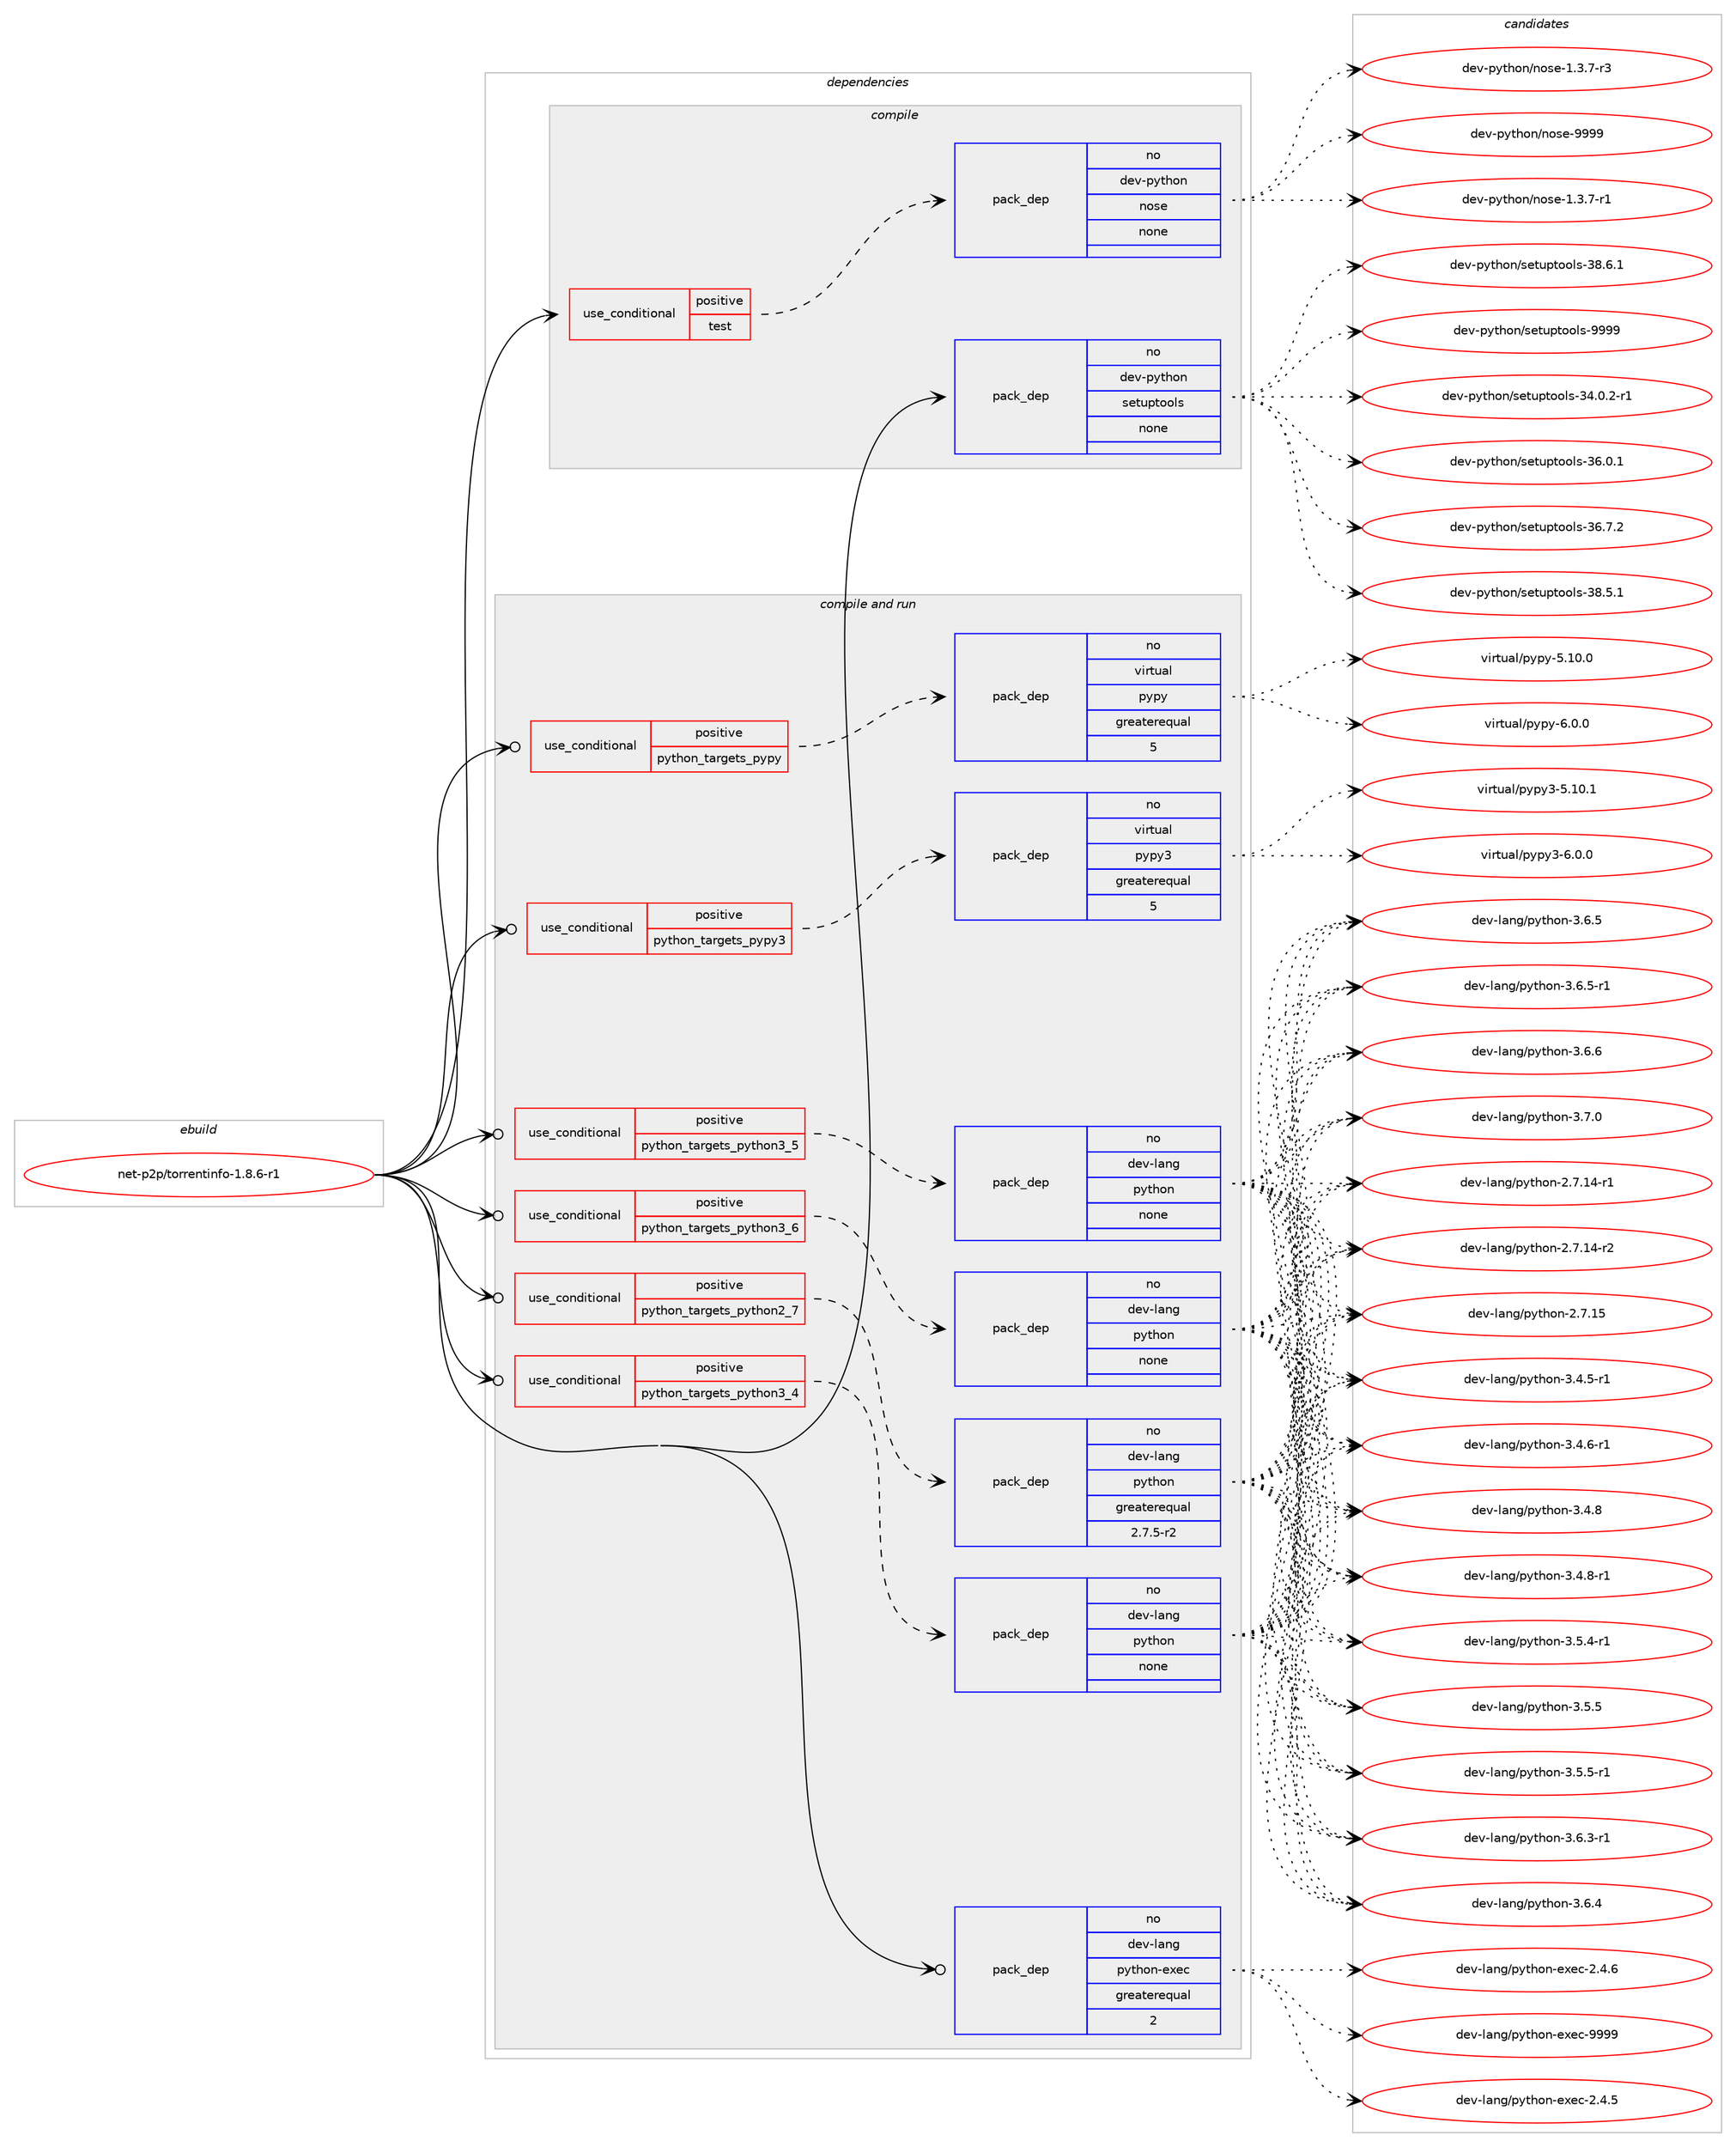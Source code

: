 digraph prolog {

# *************
# Graph options
# *************

newrank=true;
concentrate=true;
compound=true;
graph [rankdir=LR,fontname=Helvetica,fontsize=10,ranksep=1.5];#, ranksep=2.5, nodesep=0.2];
edge  [arrowhead=vee];
node  [fontname=Helvetica,fontsize=10];

# **********
# The ebuild
# **********

subgraph cluster_leftcol {
color=gray;
rank=same;
label=<<i>ebuild</i>>;
id [label="net-p2p/torrentinfo-1.8.6-r1", color=red, width=4, href="../net-p2p/torrentinfo-1.8.6-r1.svg"];
}

# ****************
# The dependencies
# ****************

subgraph cluster_midcol {
color=gray;
label=<<i>dependencies</i>>;
subgraph cluster_compile {
fillcolor="#eeeeee";
style=filled;
label=<<i>compile</i>>;
subgraph cond399 {
dependency1433 [label=<<TABLE BORDER="0" CELLBORDER="1" CELLSPACING="0" CELLPADDING="4"><TR><TD ROWSPAN="3" CELLPADDING="10">use_conditional</TD></TR><TR><TD>positive</TD></TR><TR><TD>test</TD></TR></TABLE>>, shape=none, color=red];
subgraph pack1010 {
dependency1434 [label=<<TABLE BORDER="0" CELLBORDER="1" CELLSPACING="0" CELLPADDING="4" WIDTH="220"><TR><TD ROWSPAN="6" CELLPADDING="30">pack_dep</TD></TR><TR><TD WIDTH="110">no</TD></TR><TR><TD>dev-python</TD></TR><TR><TD>nose</TD></TR><TR><TD>none</TD></TR><TR><TD></TD></TR></TABLE>>, shape=none, color=blue];
}
dependency1433:e -> dependency1434:w [weight=20,style="dashed",arrowhead="vee"];
}
id:e -> dependency1433:w [weight=20,style="solid",arrowhead="vee"];
subgraph pack1011 {
dependency1435 [label=<<TABLE BORDER="0" CELLBORDER="1" CELLSPACING="0" CELLPADDING="4" WIDTH="220"><TR><TD ROWSPAN="6" CELLPADDING="30">pack_dep</TD></TR><TR><TD WIDTH="110">no</TD></TR><TR><TD>dev-python</TD></TR><TR><TD>setuptools</TD></TR><TR><TD>none</TD></TR><TR><TD></TD></TR></TABLE>>, shape=none, color=blue];
}
id:e -> dependency1435:w [weight=20,style="solid",arrowhead="vee"];
}
subgraph cluster_compileandrun {
fillcolor="#eeeeee";
style=filled;
label=<<i>compile and run</i>>;
subgraph cond400 {
dependency1436 [label=<<TABLE BORDER="0" CELLBORDER="1" CELLSPACING="0" CELLPADDING="4"><TR><TD ROWSPAN="3" CELLPADDING="10">use_conditional</TD></TR><TR><TD>positive</TD></TR><TR><TD>python_targets_pypy</TD></TR></TABLE>>, shape=none, color=red];
subgraph pack1012 {
dependency1437 [label=<<TABLE BORDER="0" CELLBORDER="1" CELLSPACING="0" CELLPADDING="4" WIDTH="220"><TR><TD ROWSPAN="6" CELLPADDING="30">pack_dep</TD></TR><TR><TD WIDTH="110">no</TD></TR><TR><TD>virtual</TD></TR><TR><TD>pypy</TD></TR><TR><TD>greaterequal</TD></TR><TR><TD>5</TD></TR></TABLE>>, shape=none, color=blue];
}
dependency1436:e -> dependency1437:w [weight=20,style="dashed",arrowhead="vee"];
}
id:e -> dependency1436:w [weight=20,style="solid",arrowhead="odotvee"];
subgraph cond401 {
dependency1438 [label=<<TABLE BORDER="0" CELLBORDER="1" CELLSPACING="0" CELLPADDING="4"><TR><TD ROWSPAN="3" CELLPADDING="10">use_conditional</TD></TR><TR><TD>positive</TD></TR><TR><TD>python_targets_pypy3</TD></TR></TABLE>>, shape=none, color=red];
subgraph pack1013 {
dependency1439 [label=<<TABLE BORDER="0" CELLBORDER="1" CELLSPACING="0" CELLPADDING="4" WIDTH="220"><TR><TD ROWSPAN="6" CELLPADDING="30">pack_dep</TD></TR><TR><TD WIDTH="110">no</TD></TR><TR><TD>virtual</TD></TR><TR><TD>pypy3</TD></TR><TR><TD>greaterequal</TD></TR><TR><TD>5</TD></TR></TABLE>>, shape=none, color=blue];
}
dependency1438:e -> dependency1439:w [weight=20,style="dashed",arrowhead="vee"];
}
id:e -> dependency1438:w [weight=20,style="solid",arrowhead="odotvee"];
subgraph cond402 {
dependency1440 [label=<<TABLE BORDER="0" CELLBORDER="1" CELLSPACING="0" CELLPADDING="4"><TR><TD ROWSPAN="3" CELLPADDING="10">use_conditional</TD></TR><TR><TD>positive</TD></TR><TR><TD>python_targets_python2_7</TD></TR></TABLE>>, shape=none, color=red];
subgraph pack1014 {
dependency1441 [label=<<TABLE BORDER="0" CELLBORDER="1" CELLSPACING="0" CELLPADDING="4" WIDTH="220"><TR><TD ROWSPAN="6" CELLPADDING="30">pack_dep</TD></TR><TR><TD WIDTH="110">no</TD></TR><TR><TD>dev-lang</TD></TR><TR><TD>python</TD></TR><TR><TD>greaterequal</TD></TR><TR><TD>2.7.5-r2</TD></TR></TABLE>>, shape=none, color=blue];
}
dependency1440:e -> dependency1441:w [weight=20,style="dashed",arrowhead="vee"];
}
id:e -> dependency1440:w [weight=20,style="solid",arrowhead="odotvee"];
subgraph cond403 {
dependency1442 [label=<<TABLE BORDER="0" CELLBORDER="1" CELLSPACING="0" CELLPADDING="4"><TR><TD ROWSPAN="3" CELLPADDING="10">use_conditional</TD></TR><TR><TD>positive</TD></TR><TR><TD>python_targets_python3_4</TD></TR></TABLE>>, shape=none, color=red];
subgraph pack1015 {
dependency1443 [label=<<TABLE BORDER="0" CELLBORDER="1" CELLSPACING="0" CELLPADDING="4" WIDTH="220"><TR><TD ROWSPAN="6" CELLPADDING="30">pack_dep</TD></TR><TR><TD WIDTH="110">no</TD></TR><TR><TD>dev-lang</TD></TR><TR><TD>python</TD></TR><TR><TD>none</TD></TR><TR><TD></TD></TR></TABLE>>, shape=none, color=blue];
}
dependency1442:e -> dependency1443:w [weight=20,style="dashed",arrowhead="vee"];
}
id:e -> dependency1442:w [weight=20,style="solid",arrowhead="odotvee"];
subgraph cond404 {
dependency1444 [label=<<TABLE BORDER="0" CELLBORDER="1" CELLSPACING="0" CELLPADDING="4"><TR><TD ROWSPAN="3" CELLPADDING="10">use_conditional</TD></TR><TR><TD>positive</TD></TR><TR><TD>python_targets_python3_5</TD></TR></TABLE>>, shape=none, color=red];
subgraph pack1016 {
dependency1445 [label=<<TABLE BORDER="0" CELLBORDER="1" CELLSPACING="0" CELLPADDING="4" WIDTH="220"><TR><TD ROWSPAN="6" CELLPADDING="30">pack_dep</TD></TR><TR><TD WIDTH="110">no</TD></TR><TR><TD>dev-lang</TD></TR><TR><TD>python</TD></TR><TR><TD>none</TD></TR><TR><TD></TD></TR></TABLE>>, shape=none, color=blue];
}
dependency1444:e -> dependency1445:w [weight=20,style="dashed",arrowhead="vee"];
}
id:e -> dependency1444:w [weight=20,style="solid",arrowhead="odotvee"];
subgraph cond405 {
dependency1446 [label=<<TABLE BORDER="0" CELLBORDER="1" CELLSPACING="0" CELLPADDING="4"><TR><TD ROWSPAN="3" CELLPADDING="10">use_conditional</TD></TR><TR><TD>positive</TD></TR><TR><TD>python_targets_python3_6</TD></TR></TABLE>>, shape=none, color=red];
subgraph pack1017 {
dependency1447 [label=<<TABLE BORDER="0" CELLBORDER="1" CELLSPACING="0" CELLPADDING="4" WIDTH="220"><TR><TD ROWSPAN="6" CELLPADDING="30">pack_dep</TD></TR><TR><TD WIDTH="110">no</TD></TR><TR><TD>dev-lang</TD></TR><TR><TD>python</TD></TR><TR><TD>none</TD></TR><TR><TD></TD></TR></TABLE>>, shape=none, color=blue];
}
dependency1446:e -> dependency1447:w [weight=20,style="dashed",arrowhead="vee"];
}
id:e -> dependency1446:w [weight=20,style="solid",arrowhead="odotvee"];
subgraph pack1018 {
dependency1448 [label=<<TABLE BORDER="0" CELLBORDER="1" CELLSPACING="0" CELLPADDING="4" WIDTH="220"><TR><TD ROWSPAN="6" CELLPADDING="30">pack_dep</TD></TR><TR><TD WIDTH="110">no</TD></TR><TR><TD>dev-lang</TD></TR><TR><TD>python-exec</TD></TR><TR><TD>greaterequal</TD></TR><TR><TD>2</TD></TR></TABLE>>, shape=none, color=blue];
}
id:e -> dependency1448:w [weight=20,style="solid",arrowhead="odotvee"];
}
subgraph cluster_run {
fillcolor="#eeeeee";
style=filled;
label=<<i>run</i>>;
}
}

# **************
# The candidates
# **************

subgraph cluster_choices {
rank=same;
color=gray;
label=<<i>candidates</i>>;

subgraph choice1010 {
color=black;
nodesep=1;
choice10010111845112121116104111110471101111151014549465146554511449 [label="dev-python/nose-1.3.7-r1", color=red, width=4,href="../dev-python/nose-1.3.7-r1.svg"];
choice10010111845112121116104111110471101111151014549465146554511451 [label="dev-python/nose-1.3.7-r3", color=red, width=4,href="../dev-python/nose-1.3.7-r3.svg"];
choice10010111845112121116104111110471101111151014557575757 [label="dev-python/nose-9999", color=red, width=4,href="../dev-python/nose-9999.svg"];
dependency1434:e -> choice10010111845112121116104111110471101111151014549465146554511449:w [style=dotted,weight="100"];
dependency1434:e -> choice10010111845112121116104111110471101111151014549465146554511451:w [style=dotted,weight="100"];
dependency1434:e -> choice10010111845112121116104111110471101111151014557575757:w [style=dotted,weight="100"];
}
subgraph choice1011 {
color=black;
nodesep=1;
choice1001011184511212111610411111047115101116117112116111111108115455152464846504511449 [label="dev-python/setuptools-34.0.2-r1", color=red, width=4,href="../dev-python/setuptools-34.0.2-r1.svg"];
choice100101118451121211161041111104711510111611711211611111110811545515446484649 [label="dev-python/setuptools-36.0.1", color=red, width=4,href="../dev-python/setuptools-36.0.1.svg"];
choice100101118451121211161041111104711510111611711211611111110811545515446554650 [label="dev-python/setuptools-36.7.2", color=red, width=4,href="../dev-python/setuptools-36.7.2.svg"];
choice100101118451121211161041111104711510111611711211611111110811545515646534649 [label="dev-python/setuptools-38.5.1", color=red, width=4,href="../dev-python/setuptools-38.5.1.svg"];
choice100101118451121211161041111104711510111611711211611111110811545515646544649 [label="dev-python/setuptools-38.6.1", color=red, width=4,href="../dev-python/setuptools-38.6.1.svg"];
choice10010111845112121116104111110471151011161171121161111111081154557575757 [label="dev-python/setuptools-9999", color=red, width=4,href="../dev-python/setuptools-9999.svg"];
dependency1435:e -> choice1001011184511212111610411111047115101116117112116111111108115455152464846504511449:w [style=dotted,weight="100"];
dependency1435:e -> choice100101118451121211161041111104711510111611711211611111110811545515446484649:w [style=dotted,weight="100"];
dependency1435:e -> choice100101118451121211161041111104711510111611711211611111110811545515446554650:w [style=dotted,weight="100"];
dependency1435:e -> choice100101118451121211161041111104711510111611711211611111110811545515646534649:w [style=dotted,weight="100"];
dependency1435:e -> choice100101118451121211161041111104711510111611711211611111110811545515646544649:w [style=dotted,weight="100"];
dependency1435:e -> choice10010111845112121116104111110471151011161171121161111111081154557575757:w [style=dotted,weight="100"];
}
subgraph choice1012 {
color=black;
nodesep=1;
choice118105114116117971084711212111212145534649484648 [label="virtual/pypy-5.10.0", color=red, width=4,href="../virtual/pypy-5.10.0.svg"];
choice1181051141161179710847112121112121455446484648 [label="virtual/pypy-6.0.0", color=red, width=4,href="../virtual/pypy-6.0.0.svg"];
dependency1437:e -> choice118105114116117971084711212111212145534649484648:w [style=dotted,weight="100"];
dependency1437:e -> choice1181051141161179710847112121112121455446484648:w [style=dotted,weight="100"];
}
subgraph choice1013 {
color=black;
nodesep=1;
choice11810511411611797108471121211121215145534649484649 [label="virtual/pypy3-5.10.1", color=red, width=4,href="../virtual/pypy3-5.10.1.svg"];
choice118105114116117971084711212111212151455446484648 [label="virtual/pypy3-6.0.0", color=red, width=4,href="../virtual/pypy3-6.0.0.svg"];
dependency1439:e -> choice11810511411611797108471121211121215145534649484649:w [style=dotted,weight="100"];
dependency1439:e -> choice118105114116117971084711212111212151455446484648:w [style=dotted,weight="100"];
}
subgraph choice1014 {
color=black;
nodesep=1;
choice100101118451089711010347112121116104111110455046554649524511449 [label="dev-lang/python-2.7.14-r1", color=red, width=4,href="../dev-lang/python-2.7.14-r1.svg"];
choice100101118451089711010347112121116104111110455046554649524511450 [label="dev-lang/python-2.7.14-r2", color=red, width=4,href="../dev-lang/python-2.7.14-r2.svg"];
choice10010111845108971101034711212111610411111045504655464953 [label="dev-lang/python-2.7.15", color=red, width=4,href="../dev-lang/python-2.7.15.svg"];
choice1001011184510897110103471121211161041111104551465246534511449 [label="dev-lang/python-3.4.5-r1", color=red, width=4,href="../dev-lang/python-3.4.5-r1.svg"];
choice1001011184510897110103471121211161041111104551465246544511449 [label="dev-lang/python-3.4.6-r1", color=red, width=4,href="../dev-lang/python-3.4.6-r1.svg"];
choice100101118451089711010347112121116104111110455146524656 [label="dev-lang/python-3.4.8", color=red, width=4,href="../dev-lang/python-3.4.8.svg"];
choice1001011184510897110103471121211161041111104551465246564511449 [label="dev-lang/python-3.4.8-r1", color=red, width=4,href="../dev-lang/python-3.4.8-r1.svg"];
choice1001011184510897110103471121211161041111104551465346524511449 [label="dev-lang/python-3.5.4-r1", color=red, width=4,href="../dev-lang/python-3.5.4-r1.svg"];
choice100101118451089711010347112121116104111110455146534653 [label="dev-lang/python-3.5.5", color=red, width=4,href="../dev-lang/python-3.5.5.svg"];
choice1001011184510897110103471121211161041111104551465346534511449 [label="dev-lang/python-3.5.5-r1", color=red, width=4,href="../dev-lang/python-3.5.5-r1.svg"];
choice1001011184510897110103471121211161041111104551465446514511449 [label="dev-lang/python-3.6.3-r1", color=red, width=4,href="../dev-lang/python-3.6.3-r1.svg"];
choice100101118451089711010347112121116104111110455146544652 [label="dev-lang/python-3.6.4", color=red, width=4,href="../dev-lang/python-3.6.4.svg"];
choice100101118451089711010347112121116104111110455146544653 [label="dev-lang/python-3.6.5", color=red, width=4,href="../dev-lang/python-3.6.5.svg"];
choice1001011184510897110103471121211161041111104551465446534511449 [label="dev-lang/python-3.6.5-r1", color=red, width=4,href="../dev-lang/python-3.6.5-r1.svg"];
choice100101118451089711010347112121116104111110455146544654 [label="dev-lang/python-3.6.6", color=red, width=4,href="../dev-lang/python-3.6.6.svg"];
choice100101118451089711010347112121116104111110455146554648 [label="dev-lang/python-3.7.0", color=red, width=4,href="../dev-lang/python-3.7.0.svg"];
dependency1441:e -> choice100101118451089711010347112121116104111110455046554649524511449:w [style=dotted,weight="100"];
dependency1441:e -> choice100101118451089711010347112121116104111110455046554649524511450:w [style=dotted,weight="100"];
dependency1441:e -> choice10010111845108971101034711212111610411111045504655464953:w [style=dotted,weight="100"];
dependency1441:e -> choice1001011184510897110103471121211161041111104551465246534511449:w [style=dotted,weight="100"];
dependency1441:e -> choice1001011184510897110103471121211161041111104551465246544511449:w [style=dotted,weight="100"];
dependency1441:e -> choice100101118451089711010347112121116104111110455146524656:w [style=dotted,weight="100"];
dependency1441:e -> choice1001011184510897110103471121211161041111104551465246564511449:w [style=dotted,weight="100"];
dependency1441:e -> choice1001011184510897110103471121211161041111104551465346524511449:w [style=dotted,weight="100"];
dependency1441:e -> choice100101118451089711010347112121116104111110455146534653:w [style=dotted,weight="100"];
dependency1441:e -> choice1001011184510897110103471121211161041111104551465346534511449:w [style=dotted,weight="100"];
dependency1441:e -> choice1001011184510897110103471121211161041111104551465446514511449:w [style=dotted,weight="100"];
dependency1441:e -> choice100101118451089711010347112121116104111110455146544652:w [style=dotted,weight="100"];
dependency1441:e -> choice100101118451089711010347112121116104111110455146544653:w [style=dotted,weight="100"];
dependency1441:e -> choice1001011184510897110103471121211161041111104551465446534511449:w [style=dotted,weight="100"];
dependency1441:e -> choice100101118451089711010347112121116104111110455146544654:w [style=dotted,weight="100"];
dependency1441:e -> choice100101118451089711010347112121116104111110455146554648:w [style=dotted,weight="100"];
}
subgraph choice1015 {
color=black;
nodesep=1;
choice100101118451089711010347112121116104111110455046554649524511449 [label="dev-lang/python-2.7.14-r1", color=red, width=4,href="../dev-lang/python-2.7.14-r1.svg"];
choice100101118451089711010347112121116104111110455046554649524511450 [label="dev-lang/python-2.7.14-r2", color=red, width=4,href="../dev-lang/python-2.7.14-r2.svg"];
choice10010111845108971101034711212111610411111045504655464953 [label="dev-lang/python-2.7.15", color=red, width=4,href="../dev-lang/python-2.7.15.svg"];
choice1001011184510897110103471121211161041111104551465246534511449 [label="dev-lang/python-3.4.5-r1", color=red, width=4,href="../dev-lang/python-3.4.5-r1.svg"];
choice1001011184510897110103471121211161041111104551465246544511449 [label="dev-lang/python-3.4.6-r1", color=red, width=4,href="../dev-lang/python-3.4.6-r1.svg"];
choice100101118451089711010347112121116104111110455146524656 [label="dev-lang/python-3.4.8", color=red, width=4,href="../dev-lang/python-3.4.8.svg"];
choice1001011184510897110103471121211161041111104551465246564511449 [label="dev-lang/python-3.4.8-r1", color=red, width=4,href="../dev-lang/python-3.4.8-r1.svg"];
choice1001011184510897110103471121211161041111104551465346524511449 [label="dev-lang/python-3.5.4-r1", color=red, width=4,href="../dev-lang/python-3.5.4-r1.svg"];
choice100101118451089711010347112121116104111110455146534653 [label="dev-lang/python-3.5.5", color=red, width=4,href="../dev-lang/python-3.5.5.svg"];
choice1001011184510897110103471121211161041111104551465346534511449 [label="dev-lang/python-3.5.5-r1", color=red, width=4,href="../dev-lang/python-3.5.5-r1.svg"];
choice1001011184510897110103471121211161041111104551465446514511449 [label="dev-lang/python-3.6.3-r1", color=red, width=4,href="../dev-lang/python-3.6.3-r1.svg"];
choice100101118451089711010347112121116104111110455146544652 [label="dev-lang/python-3.6.4", color=red, width=4,href="../dev-lang/python-3.6.4.svg"];
choice100101118451089711010347112121116104111110455146544653 [label="dev-lang/python-3.6.5", color=red, width=4,href="../dev-lang/python-3.6.5.svg"];
choice1001011184510897110103471121211161041111104551465446534511449 [label="dev-lang/python-3.6.5-r1", color=red, width=4,href="../dev-lang/python-3.6.5-r1.svg"];
choice100101118451089711010347112121116104111110455146544654 [label="dev-lang/python-3.6.6", color=red, width=4,href="../dev-lang/python-3.6.6.svg"];
choice100101118451089711010347112121116104111110455146554648 [label="dev-lang/python-3.7.0", color=red, width=4,href="../dev-lang/python-3.7.0.svg"];
dependency1443:e -> choice100101118451089711010347112121116104111110455046554649524511449:w [style=dotted,weight="100"];
dependency1443:e -> choice100101118451089711010347112121116104111110455046554649524511450:w [style=dotted,weight="100"];
dependency1443:e -> choice10010111845108971101034711212111610411111045504655464953:w [style=dotted,weight="100"];
dependency1443:e -> choice1001011184510897110103471121211161041111104551465246534511449:w [style=dotted,weight="100"];
dependency1443:e -> choice1001011184510897110103471121211161041111104551465246544511449:w [style=dotted,weight="100"];
dependency1443:e -> choice100101118451089711010347112121116104111110455146524656:w [style=dotted,weight="100"];
dependency1443:e -> choice1001011184510897110103471121211161041111104551465246564511449:w [style=dotted,weight="100"];
dependency1443:e -> choice1001011184510897110103471121211161041111104551465346524511449:w [style=dotted,weight="100"];
dependency1443:e -> choice100101118451089711010347112121116104111110455146534653:w [style=dotted,weight="100"];
dependency1443:e -> choice1001011184510897110103471121211161041111104551465346534511449:w [style=dotted,weight="100"];
dependency1443:e -> choice1001011184510897110103471121211161041111104551465446514511449:w [style=dotted,weight="100"];
dependency1443:e -> choice100101118451089711010347112121116104111110455146544652:w [style=dotted,weight="100"];
dependency1443:e -> choice100101118451089711010347112121116104111110455146544653:w [style=dotted,weight="100"];
dependency1443:e -> choice1001011184510897110103471121211161041111104551465446534511449:w [style=dotted,weight="100"];
dependency1443:e -> choice100101118451089711010347112121116104111110455146544654:w [style=dotted,weight="100"];
dependency1443:e -> choice100101118451089711010347112121116104111110455146554648:w [style=dotted,weight="100"];
}
subgraph choice1016 {
color=black;
nodesep=1;
choice100101118451089711010347112121116104111110455046554649524511449 [label="dev-lang/python-2.7.14-r1", color=red, width=4,href="../dev-lang/python-2.7.14-r1.svg"];
choice100101118451089711010347112121116104111110455046554649524511450 [label="dev-lang/python-2.7.14-r2", color=red, width=4,href="../dev-lang/python-2.7.14-r2.svg"];
choice10010111845108971101034711212111610411111045504655464953 [label="dev-lang/python-2.7.15", color=red, width=4,href="../dev-lang/python-2.7.15.svg"];
choice1001011184510897110103471121211161041111104551465246534511449 [label="dev-lang/python-3.4.5-r1", color=red, width=4,href="../dev-lang/python-3.4.5-r1.svg"];
choice1001011184510897110103471121211161041111104551465246544511449 [label="dev-lang/python-3.4.6-r1", color=red, width=4,href="../dev-lang/python-3.4.6-r1.svg"];
choice100101118451089711010347112121116104111110455146524656 [label="dev-lang/python-3.4.8", color=red, width=4,href="../dev-lang/python-3.4.8.svg"];
choice1001011184510897110103471121211161041111104551465246564511449 [label="dev-lang/python-3.4.8-r1", color=red, width=4,href="../dev-lang/python-3.4.8-r1.svg"];
choice1001011184510897110103471121211161041111104551465346524511449 [label="dev-lang/python-3.5.4-r1", color=red, width=4,href="../dev-lang/python-3.5.4-r1.svg"];
choice100101118451089711010347112121116104111110455146534653 [label="dev-lang/python-3.5.5", color=red, width=4,href="../dev-lang/python-3.5.5.svg"];
choice1001011184510897110103471121211161041111104551465346534511449 [label="dev-lang/python-3.5.5-r1", color=red, width=4,href="../dev-lang/python-3.5.5-r1.svg"];
choice1001011184510897110103471121211161041111104551465446514511449 [label="dev-lang/python-3.6.3-r1", color=red, width=4,href="../dev-lang/python-3.6.3-r1.svg"];
choice100101118451089711010347112121116104111110455146544652 [label="dev-lang/python-3.6.4", color=red, width=4,href="../dev-lang/python-3.6.4.svg"];
choice100101118451089711010347112121116104111110455146544653 [label="dev-lang/python-3.6.5", color=red, width=4,href="../dev-lang/python-3.6.5.svg"];
choice1001011184510897110103471121211161041111104551465446534511449 [label="dev-lang/python-3.6.5-r1", color=red, width=4,href="../dev-lang/python-3.6.5-r1.svg"];
choice100101118451089711010347112121116104111110455146544654 [label="dev-lang/python-3.6.6", color=red, width=4,href="../dev-lang/python-3.6.6.svg"];
choice100101118451089711010347112121116104111110455146554648 [label="dev-lang/python-3.7.0", color=red, width=4,href="../dev-lang/python-3.7.0.svg"];
dependency1445:e -> choice100101118451089711010347112121116104111110455046554649524511449:w [style=dotted,weight="100"];
dependency1445:e -> choice100101118451089711010347112121116104111110455046554649524511450:w [style=dotted,weight="100"];
dependency1445:e -> choice10010111845108971101034711212111610411111045504655464953:w [style=dotted,weight="100"];
dependency1445:e -> choice1001011184510897110103471121211161041111104551465246534511449:w [style=dotted,weight="100"];
dependency1445:e -> choice1001011184510897110103471121211161041111104551465246544511449:w [style=dotted,weight="100"];
dependency1445:e -> choice100101118451089711010347112121116104111110455146524656:w [style=dotted,weight="100"];
dependency1445:e -> choice1001011184510897110103471121211161041111104551465246564511449:w [style=dotted,weight="100"];
dependency1445:e -> choice1001011184510897110103471121211161041111104551465346524511449:w [style=dotted,weight="100"];
dependency1445:e -> choice100101118451089711010347112121116104111110455146534653:w [style=dotted,weight="100"];
dependency1445:e -> choice1001011184510897110103471121211161041111104551465346534511449:w [style=dotted,weight="100"];
dependency1445:e -> choice1001011184510897110103471121211161041111104551465446514511449:w [style=dotted,weight="100"];
dependency1445:e -> choice100101118451089711010347112121116104111110455146544652:w [style=dotted,weight="100"];
dependency1445:e -> choice100101118451089711010347112121116104111110455146544653:w [style=dotted,weight="100"];
dependency1445:e -> choice1001011184510897110103471121211161041111104551465446534511449:w [style=dotted,weight="100"];
dependency1445:e -> choice100101118451089711010347112121116104111110455146544654:w [style=dotted,weight="100"];
dependency1445:e -> choice100101118451089711010347112121116104111110455146554648:w [style=dotted,weight="100"];
}
subgraph choice1017 {
color=black;
nodesep=1;
choice100101118451089711010347112121116104111110455046554649524511449 [label="dev-lang/python-2.7.14-r1", color=red, width=4,href="../dev-lang/python-2.7.14-r1.svg"];
choice100101118451089711010347112121116104111110455046554649524511450 [label="dev-lang/python-2.7.14-r2", color=red, width=4,href="../dev-lang/python-2.7.14-r2.svg"];
choice10010111845108971101034711212111610411111045504655464953 [label="dev-lang/python-2.7.15", color=red, width=4,href="../dev-lang/python-2.7.15.svg"];
choice1001011184510897110103471121211161041111104551465246534511449 [label="dev-lang/python-3.4.5-r1", color=red, width=4,href="../dev-lang/python-3.4.5-r1.svg"];
choice1001011184510897110103471121211161041111104551465246544511449 [label="dev-lang/python-3.4.6-r1", color=red, width=4,href="../dev-lang/python-3.4.6-r1.svg"];
choice100101118451089711010347112121116104111110455146524656 [label="dev-lang/python-3.4.8", color=red, width=4,href="../dev-lang/python-3.4.8.svg"];
choice1001011184510897110103471121211161041111104551465246564511449 [label="dev-lang/python-3.4.8-r1", color=red, width=4,href="../dev-lang/python-3.4.8-r1.svg"];
choice1001011184510897110103471121211161041111104551465346524511449 [label="dev-lang/python-3.5.4-r1", color=red, width=4,href="../dev-lang/python-3.5.4-r1.svg"];
choice100101118451089711010347112121116104111110455146534653 [label="dev-lang/python-3.5.5", color=red, width=4,href="../dev-lang/python-3.5.5.svg"];
choice1001011184510897110103471121211161041111104551465346534511449 [label="dev-lang/python-3.5.5-r1", color=red, width=4,href="../dev-lang/python-3.5.5-r1.svg"];
choice1001011184510897110103471121211161041111104551465446514511449 [label="dev-lang/python-3.6.3-r1", color=red, width=4,href="../dev-lang/python-3.6.3-r1.svg"];
choice100101118451089711010347112121116104111110455146544652 [label="dev-lang/python-3.6.4", color=red, width=4,href="../dev-lang/python-3.6.4.svg"];
choice100101118451089711010347112121116104111110455146544653 [label="dev-lang/python-3.6.5", color=red, width=4,href="../dev-lang/python-3.6.5.svg"];
choice1001011184510897110103471121211161041111104551465446534511449 [label="dev-lang/python-3.6.5-r1", color=red, width=4,href="../dev-lang/python-3.6.5-r1.svg"];
choice100101118451089711010347112121116104111110455146544654 [label="dev-lang/python-3.6.6", color=red, width=4,href="../dev-lang/python-3.6.6.svg"];
choice100101118451089711010347112121116104111110455146554648 [label="dev-lang/python-3.7.0", color=red, width=4,href="../dev-lang/python-3.7.0.svg"];
dependency1447:e -> choice100101118451089711010347112121116104111110455046554649524511449:w [style=dotted,weight="100"];
dependency1447:e -> choice100101118451089711010347112121116104111110455046554649524511450:w [style=dotted,weight="100"];
dependency1447:e -> choice10010111845108971101034711212111610411111045504655464953:w [style=dotted,weight="100"];
dependency1447:e -> choice1001011184510897110103471121211161041111104551465246534511449:w [style=dotted,weight="100"];
dependency1447:e -> choice1001011184510897110103471121211161041111104551465246544511449:w [style=dotted,weight="100"];
dependency1447:e -> choice100101118451089711010347112121116104111110455146524656:w [style=dotted,weight="100"];
dependency1447:e -> choice1001011184510897110103471121211161041111104551465246564511449:w [style=dotted,weight="100"];
dependency1447:e -> choice1001011184510897110103471121211161041111104551465346524511449:w [style=dotted,weight="100"];
dependency1447:e -> choice100101118451089711010347112121116104111110455146534653:w [style=dotted,weight="100"];
dependency1447:e -> choice1001011184510897110103471121211161041111104551465346534511449:w [style=dotted,weight="100"];
dependency1447:e -> choice1001011184510897110103471121211161041111104551465446514511449:w [style=dotted,weight="100"];
dependency1447:e -> choice100101118451089711010347112121116104111110455146544652:w [style=dotted,weight="100"];
dependency1447:e -> choice100101118451089711010347112121116104111110455146544653:w [style=dotted,weight="100"];
dependency1447:e -> choice1001011184510897110103471121211161041111104551465446534511449:w [style=dotted,weight="100"];
dependency1447:e -> choice100101118451089711010347112121116104111110455146544654:w [style=dotted,weight="100"];
dependency1447:e -> choice100101118451089711010347112121116104111110455146554648:w [style=dotted,weight="100"];
}
subgraph choice1018 {
color=black;
nodesep=1;
choice1001011184510897110103471121211161041111104510112010199455046524653 [label="dev-lang/python-exec-2.4.5", color=red, width=4,href="../dev-lang/python-exec-2.4.5.svg"];
choice1001011184510897110103471121211161041111104510112010199455046524654 [label="dev-lang/python-exec-2.4.6", color=red, width=4,href="../dev-lang/python-exec-2.4.6.svg"];
choice10010111845108971101034711212111610411111045101120101994557575757 [label="dev-lang/python-exec-9999", color=red, width=4,href="../dev-lang/python-exec-9999.svg"];
dependency1448:e -> choice1001011184510897110103471121211161041111104510112010199455046524653:w [style=dotted,weight="100"];
dependency1448:e -> choice1001011184510897110103471121211161041111104510112010199455046524654:w [style=dotted,weight="100"];
dependency1448:e -> choice10010111845108971101034711212111610411111045101120101994557575757:w [style=dotted,weight="100"];
}
}

}
